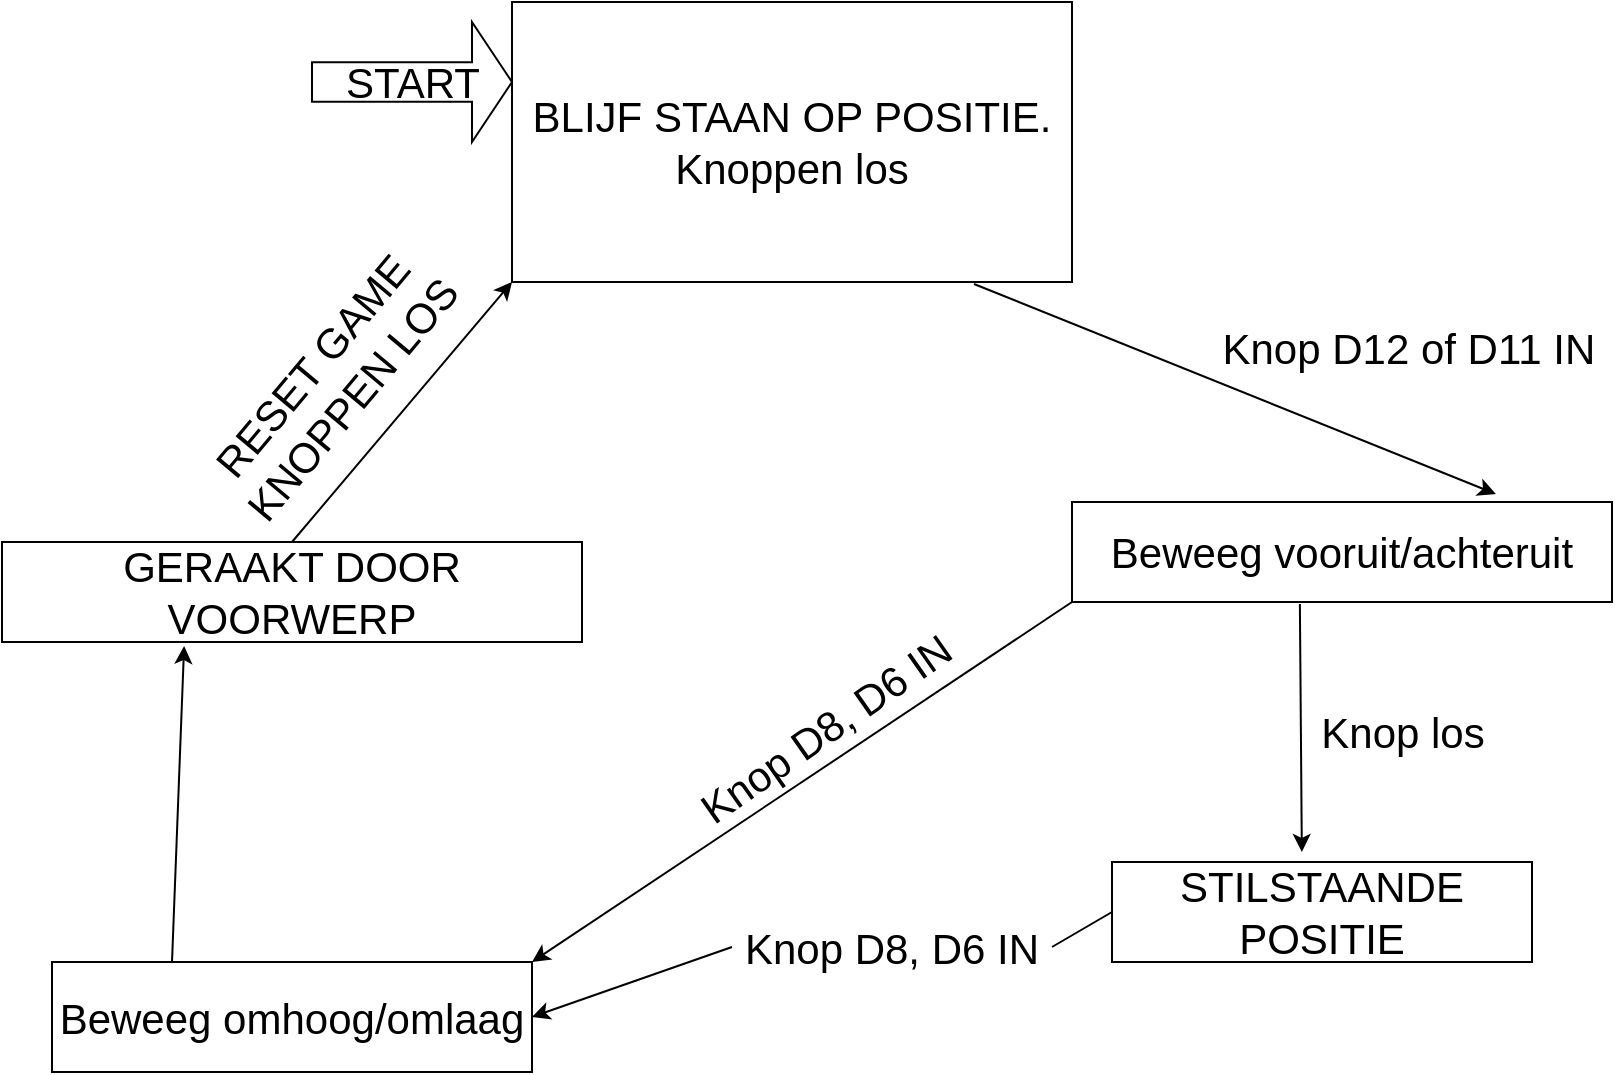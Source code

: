 <mxfile version="17.4.0"><diagram id="DaceZSEtTt27jwtZ_-tQ" name="Page-1"><mxGraphModel dx="810" dy="702" grid="1" gridSize="10" guides="1" tooltips="1" connect="1" arrows="1" fold="1" page="1" pageScale="1" pageWidth="827" pageHeight="1169" math="0" shadow="0"><root><mxCell id="0"/><mxCell id="1" parent="0"/><mxCell id="GQmu0gzG4kGa8ZGmSZKt-1" value="&lt;font style=&quot;font-size: 21px&quot;&gt;BLIJF STAAN OP POSITIE.&lt;br&gt;Knoppen los&lt;br&gt;&lt;/font&gt;" style="rounded=0;whiteSpace=wrap;html=1;" vertex="1" parent="1"><mxGeometry x="260" y="20" width="280" height="140" as="geometry"/></mxCell><mxCell id="GQmu0gzG4kGa8ZGmSZKt-5" value="&amp;nbsp;&lt;br&gt;&amp;nbsp;Knop D12 of D11 IN" style="text;html=1;align=center;verticalAlign=middle;resizable=0;points=[];autosize=1;strokeColor=none;fillColor=none;fontSize=21;" vertex="1" parent="1"><mxGeometry x="600" y="150" width="210" height="60" as="geometry"/></mxCell><mxCell id="GQmu0gzG4kGa8ZGmSZKt-7" value="Beweeg vooruit/achteruit" style="rounded=0;whiteSpace=wrap;html=1;fontSize=21;" vertex="1" parent="1"><mxGeometry x="540" y="270" width="270" height="50" as="geometry"/></mxCell><mxCell id="GQmu0gzG4kGa8ZGmSZKt-14" value="Beweeg omhoog/omlaag" style="rounded=0;whiteSpace=wrap;html=1;fontSize=21;" vertex="1" parent="1"><mxGeometry x="30" y="500" width="240" height="55" as="geometry"/></mxCell><mxCell id="GQmu0gzG4kGa8ZGmSZKt-16" value="&amp;nbsp;Knop D8, D6 IN" style="text;html=1;align=center;verticalAlign=middle;resizable=0;points=[];autosize=1;strokeColor=none;fillColor=none;fontSize=21;rotation=-35;" vertex="1" parent="1"><mxGeometry x="329" y="370" width="170" height="30" as="geometry"/></mxCell><mxCell id="GQmu0gzG4kGa8ZGmSZKt-21" value="START" style="html=1;shadow=0;dashed=0;align=center;verticalAlign=middle;shape=mxgraph.arrows2.arrow;dy=0.67;dx=20;notch=0;fontSize=21;" vertex="1" parent="1"><mxGeometry x="160" y="30" width="100" height="60" as="geometry"/></mxCell><mxCell id="GQmu0gzG4kGa8ZGmSZKt-22" value="" style="endArrow=classic;html=1;rounded=0;fontSize=21;exitX=0.825;exitY=1.007;exitDx=0;exitDy=0;exitPerimeter=0;entryX=0.785;entryY=-0.08;entryDx=0;entryDy=0;entryPerimeter=0;" edge="1" parent="1" source="GQmu0gzG4kGa8ZGmSZKt-1" target="GQmu0gzG4kGa8ZGmSZKt-7"><mxGeometry width="50" height="50" relative="1" as="geometry"><mxPoint x="390" y="250" as="sourcePoint"/><mxPoint x="440" y="200" as="targetPoint"/></mxGeometry></mxCell><mxCell id="GQmu0gzG4kGa8ZGmSZKt-25" value="" style="endArrow=classic;html=1;rounded=0;fontSize=21;exitX=0.422;exitY=1.02;exitDx=0;exitDy=0;exitPerimeter=0;entryX=0.452;entryY=-0.1;entryDx=0;entryDy=0;entryPerimeter=0;" edge="1" parent="1" source="GQmu0gzG4kGa8ZGmSZKt-7" target="GQmu0gzG4kGa8ZGmSZKt-27"><mxGeometry width="50" height="50" relative="1" as="geometry"><mxPoint x="390" y="360" as="sourcePoint"/><mxPoint x="600" y="430" as="targetPoint"/></mxGeometry></mxCell><mxCell id="GQmu0gzG4kGa8ZGmSZKt-26" value="Knop los" style="text;html=1;align=center;verticalAlign=middle;resizable=0;points=[];autosize=1;strokeColor=none;fillColor=none;fontSize=21;" vertex="1" parent="1"><mxGeometry x="655" y="370" width="100" height="30" as="geometry"/></mxCell><mxCell id="GQmu0gzG4kGa8ZGmSZKt-27" value="STILSTAANDE POSITIE" style="rounded=0;whiteSpace=wrap;html=1;fontSize=21;" vertex="1" parent="1"><mxGeometry x="560" y="450" width="210" height="50" as="geometry"/></mxCell><mxCell id="GQmu0gzG4kGa8ZGmSZKt-28" value="" style="endArrow=classic;html=1;rounded=0;fontSize=21;exitX=0;exitY=1;exitDx=0;exitDy=0;entryX=1;entryY=0;entryDx=0;entryDy=0;" edge="1" parent="1" source="GQmu0gzG4kGa8ZGmSZKt-7" target="GQmu0gzG4kGa8ZGmSZKt-14"><mxGeometry width="50" height="50" relative="1" as="geometry"><mxPoint x="390" y="360" as="sourcePoint"/><mxPoint x="440" y="420" as="targetPoint"/></mxGeometry></mxCell><mxCell id="GQmu0gzG4kGa8ZGmSZKt-29" value="" style="endArrow=classic;html=1;rounded=0;fontSize=21;exitX=0;exitY=0.5;exitDx=0;exitDy=0;entryX=1;entryY=0.5;entryDx=0;entryDy=0;startArrow=none;" edge="1" parent="1" source="GQmu0gzG4kGa8ZGmSZKt-30" target="GQmu0gzG4kGa8ZGmSZKt-14"><mxGeometry width="50" height="50" relative="1" as="geometry"><mxPoint x="380" y="480" as="sourcePoint"/><mxPoint x="450" y="440" as="targetPoint"/></mxGeometry></mxCell><mxCell id="GQmu0gzG4kGa8ZGmSZKt-30" value="Knop D8, D6 IN" style="text;html=1;strokeColor=none;fillColor=none;align=center;verticalAlign=middle;whiteSpace=wrap;rounded=0;fontSize=21;" vertex="1" parent="1"><mxGeometry x="370" y="475" width="160" height="35" as="geometry"/></mxCell><mxCell id="GQmu0gzG4kGa8ZGmSZKt-31" value="" style="endArrow=none;html=1;rounded=0;fontSize=21;exitX=0;exitY=0.5;exitDx=0;exitDy=0;entryX=1;entryY=0.5;entryDx=0;entryDy=0;" edge="1" parent="1" source="GQmu0gzG4kGa8ZGmSZKt-27" target="GQmu0gzG4kGa8ZGmSZKt-30"><mxGeometry width="50" height="50" relative="1" as="geometry"><mxPoint x="560" y="475" as="sourcePoint"/><mxPoint x="310" y="457.5" as="targetPoint"/></mxGeometry></mxCell><mxCell id="GQmu0gzG4kGa8ZGmSZKt-34" value="GERAAKT DOOR VOORWERP" style="rounded=0;whiteSpace=wrap;html=1;fontSize=21;" vertex="1" parent="1"><mxGeometry x="5" y="290" width="290" height="50" as="geometry"/></mxCell><mxCell id="GQmu0gzG4kGa8ZGmSZKt-35" value="" style="endArrow=classic;html=1;rounded=0;fontSize=21;exitX=0.25;exitY=0;exitDx=0;exitDy=0;entryX=0.314;entryY=1.04;entryDx=0;entryDy=0;entryPerimeter=0;" edge="1" parent="1" source="GQmu0gzG4kGa8ZGmSZKt-14" target="GQmu0gzG4kGa8ZGmSZKt-34"><mxGeometry width="50" height="50" relative="1" as="geometry"><mxPoint x="380" y="360" as="sourcePoint"/><mxPoint x="430" y="310" as="targetPoint"/></mxGeometry></mxCell><mxCell id="GQmu0gzG4kGa8ZGmSZKt-36" value="" style="endArrow=classic;html=1;rounded=0;fontSize=21;exitX=0.5;exitY=0;exitDx=0;exitDy=0;entryX=0;entryY=1;entryDx=0;entryDy=0;" edge="1" parent="1" source="GQmu0gzG4kGa8ZGmSZKt-34" target="GQmu0gzG4kGa8ZGmSZKt-1"><mxGeometry width="50" height="50" relative="1" as="geometry"><mxPoint x="380" y="360" as="sourcePoint"/><mxPoint x="430" y="310" as="targetPoint"/></mxGeometry></mxCell><mxCell id="GQmu0gzG4kGa8ZGmSZKt-37" value="RESET GAME KNOPPEN LOS" style="text;html=1;strokeColor=none;fillColor=none;align=center;verticalAlign=middle;whiteSpace=wrap;rounded=0;fontSize=21;rotation=-50;" vertex="1" parent="1"><mxGeometry x="50" y="100" width="240" height="220" as="geometry"/></mxCell></root></mxGraphModel></diagram></mxfile>